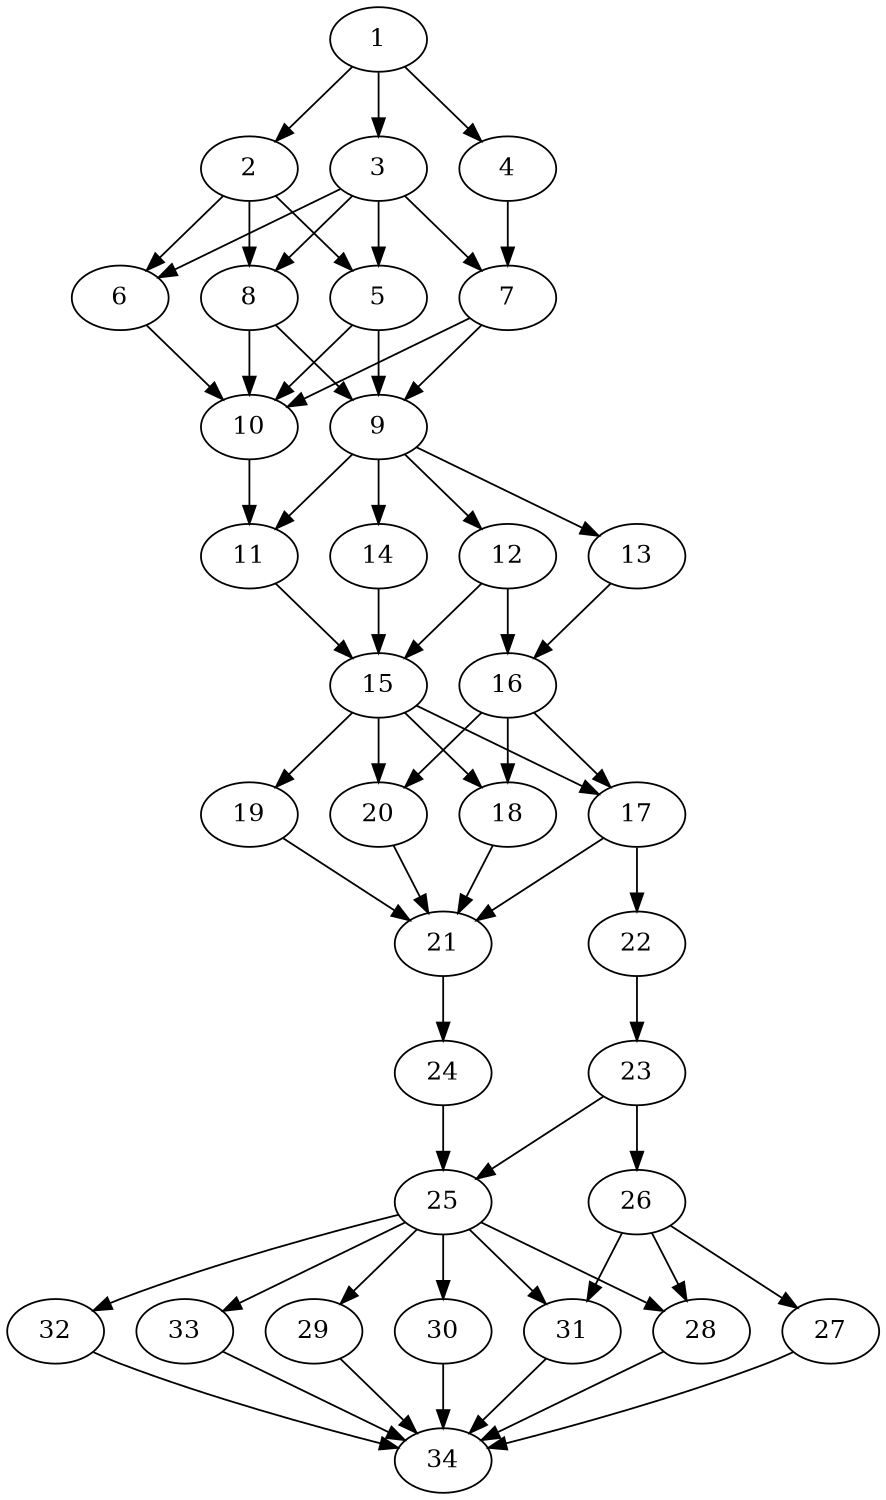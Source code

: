 digraph G {
center = 1;
size="10,10";
1;
2;
3;
4;
5;
6;
7;
8;
9;
10;
11;
12;
13;
14;
15;
16;
17;
18;
19;
20;
21;
22;
23;
24;
25;
26;
27;
28;
29;
30;
31;
32;
33;
34;
1 -> 2 ;
1 -> 3 ;
1 -> 4 ;
2 -> 5 ;
2 -> 6 ;
2 -> 8 ;
3 -> 5 ;
3 -> 6 ;
3 -> 7 ;
3 -> 8 ;
4 -> 7 ;
5 -> 9 ;
5 -> 10 ;
6 -> 10 ;
7 -> 9 ;
7 -> 10 ;
8 -> 9 ;
8 -> 10 ;
9 -> 11 ;
9 -> 12 ;
9 -> 13 ;
9 -> 14 ;
10 -> 11 ;
11 -> 15 ;
12 -> 15 ;
12 -> 16 ;
13 -> 16 ;
14 -> 15 ;
15 -> 17 ;
15 -> 18 ;
15 -> 19 ;
15 -> 20 ;
16 -> 17 ;
16 -> 18 ;
16 -> 20 ;
17 -> 21 ;
17 -> 22 ;
18 -> 21 ;
19 -> 21 ;
20 -> 21 ;
21 -> 24 ;
22 -> 23 ;
23 -> 25 ;
23 -> 26 ;
24 -> 25 ;
25 -> 28 ;
25 -> 29 ;
25 -> 30 ;
25 -> 31 ;
25 -> 32 ;
25 -> 33 ;
26 -> 27 ;
26 -> 28 ;
26 -> 31 ;
27 -> 34 ;
28 -> 34 ;
29 -> 34 ;
30 -> 34 ;
31 -> 34 ;
32 -> 34 ;
33 -> 34 ;
}